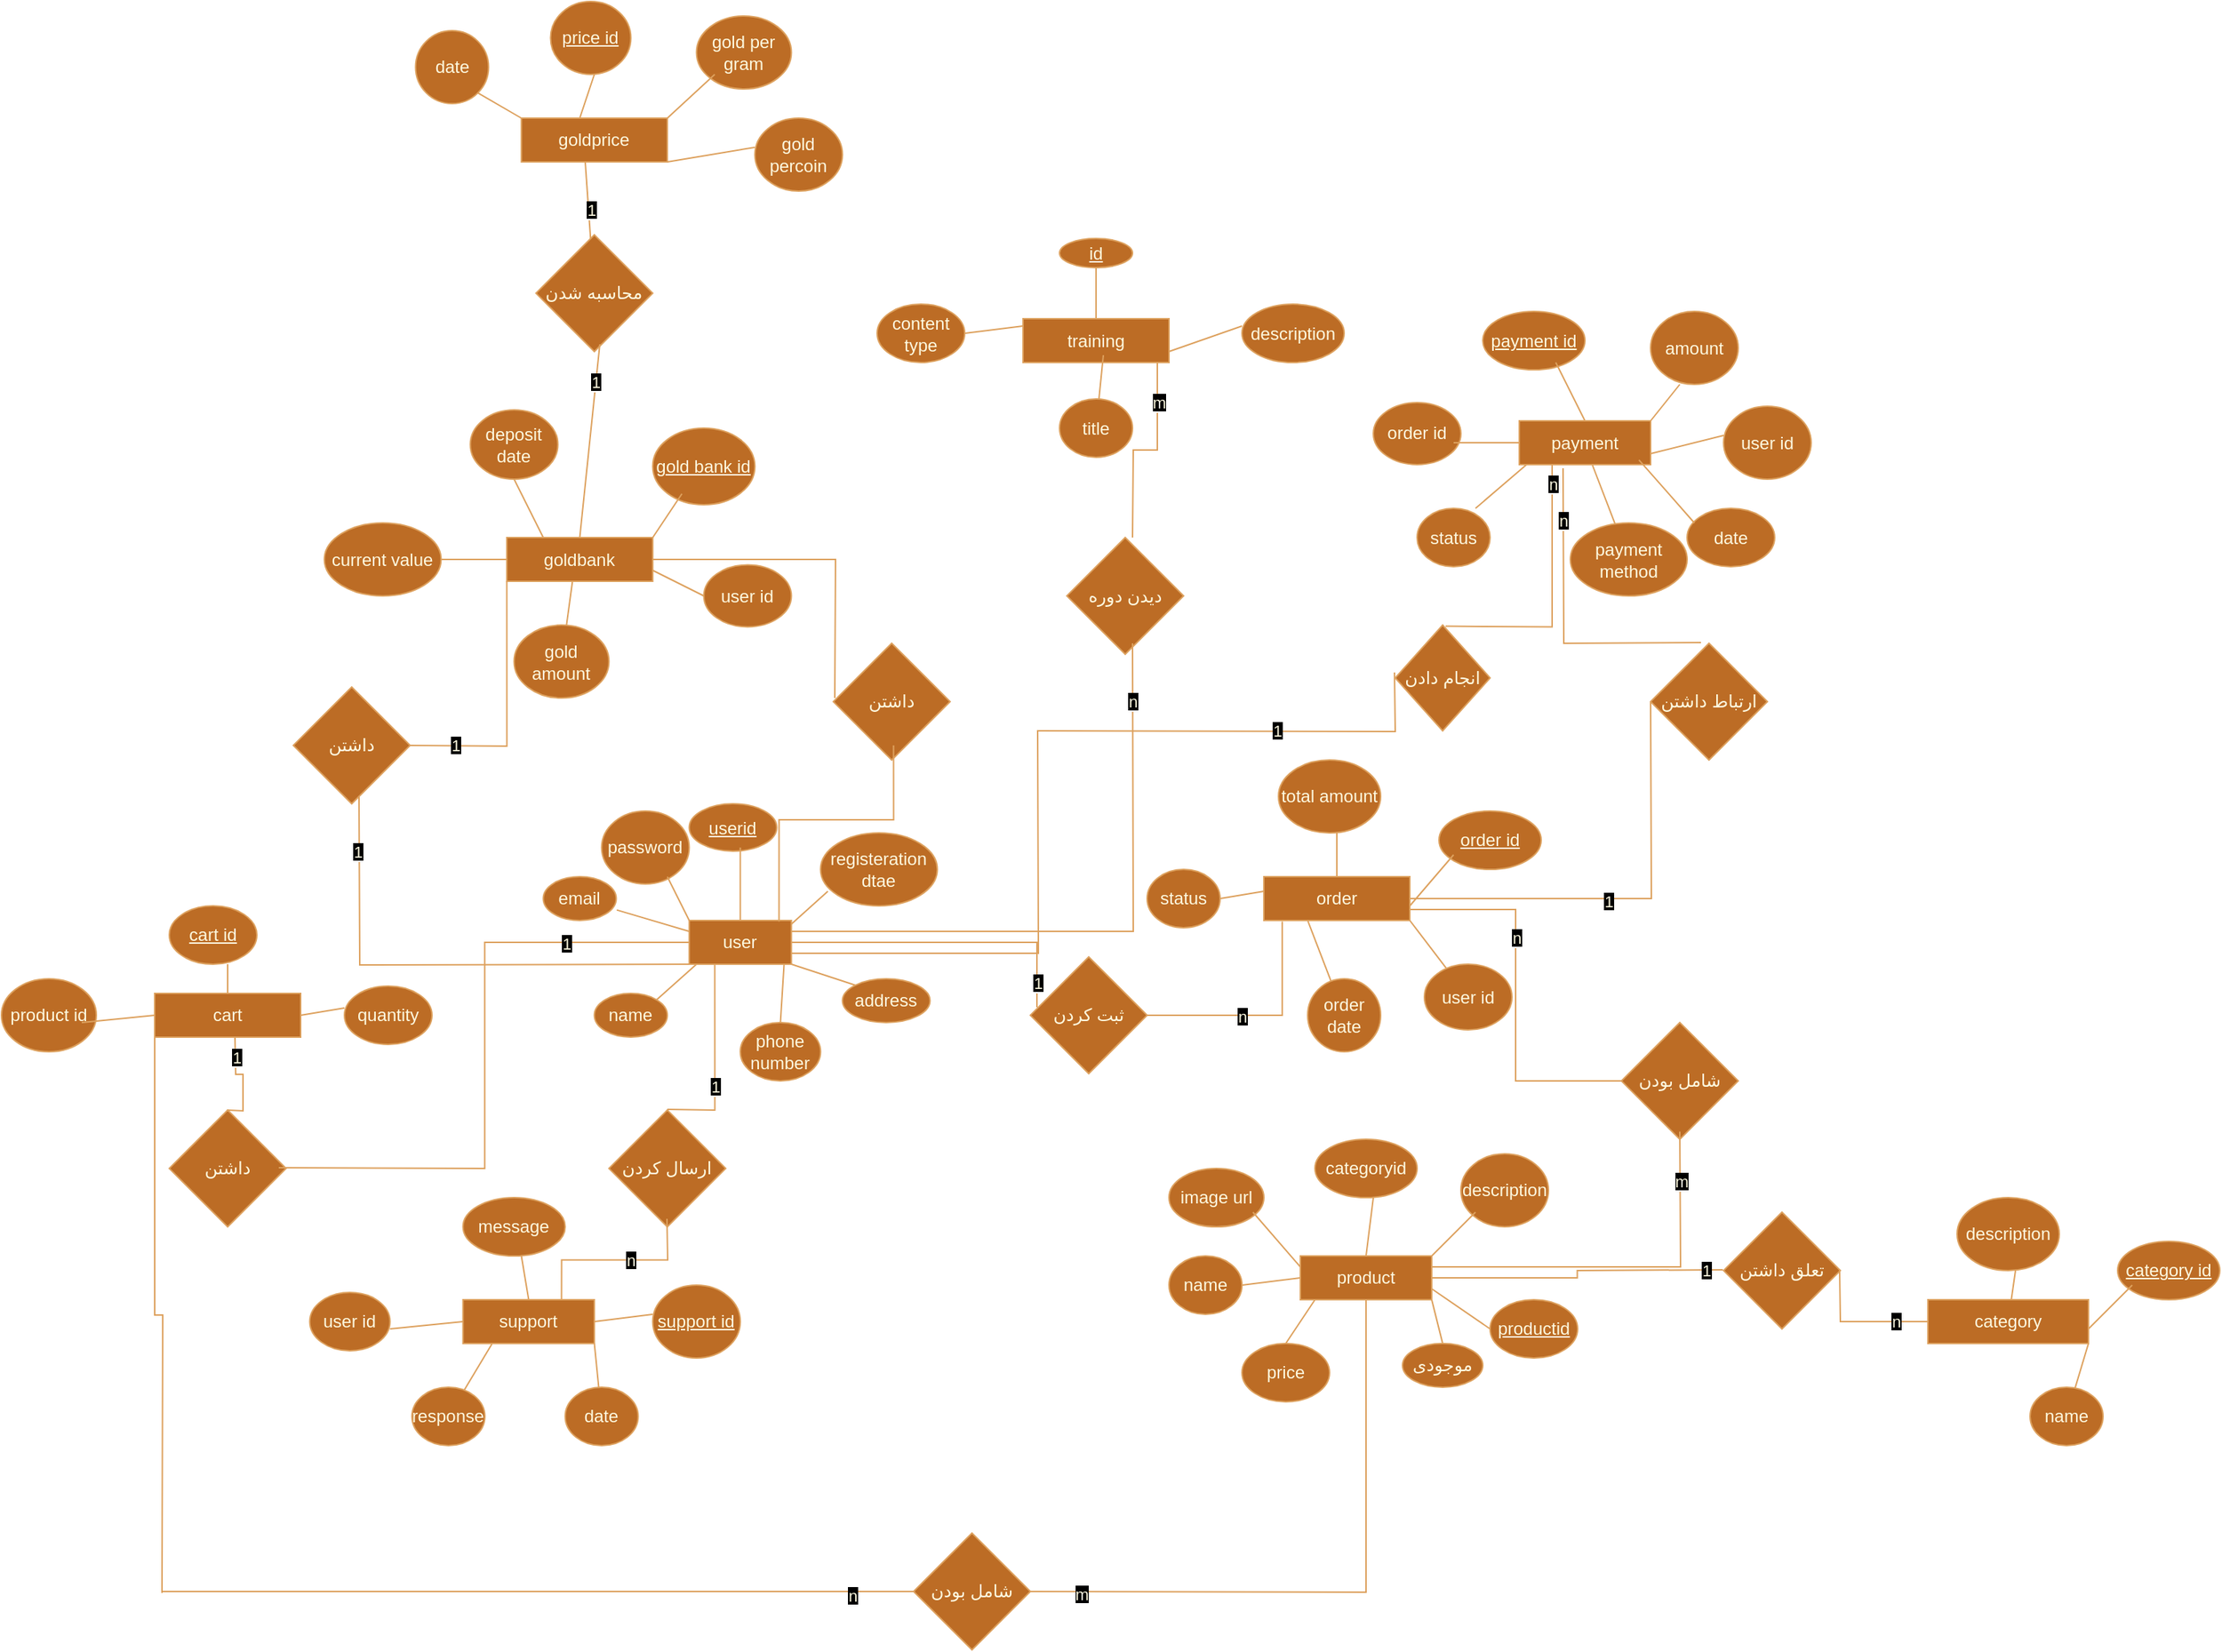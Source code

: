 <mxfile version="26.0.1">
  <diagram name="Page-1" id="1NH9oULuJsoeyYaaJ3u-">
    <mxGraphModel dx="1050" dy="530" grid="1" gridSize="10" guides="1" tooltips="1" connect="1" arrows="1" fold="1" page="1" pageScale="1" pageWidth="850" pageHeight="1100" math="0" shadow="0">
      <root>
        <mxCell id="0" />
        <mxCell id="1" parent="0" />
        <mxCell id="xgcp_vtnHsurbQkd6DjJ-1" value="user" style="whiteSpace=wrap;html=1;labelBackgroundColor=none;fillColor=#BC6C25;strokeColor=#DDA15E;fontColor=#FEFAE0;" parent="1" vertex="1">
          <mxGeometry x="921.25" y="1010" width="70" height="30" as="geometry" />
        </mxCell>
        <mxCell id="xgcp_vtnHsurbQkd6DjJ-2" value="product" style="whiteSpace=wrap;html=1;labelBackgroundColor=none;fillColor=#BC6C25;strokeColor=#DDA15E;fontColor=#FEFAE0;" parent="1" vertex="1">
          <mxGeometry x="1340" y="1240" width="90" height="30" as="geometry" />
        </mxCell>
        <mxCell id="xgcp_vtnHsurbQkd6DjJ-3" value="order" style="whiteSpace=wrap;html=1;labelBackgroundColor=none;fillColor=#BC6C25;strokeColor=#DDA15E;fontColor=#FEFAE0;" parent="1" vertex="1">
          <mxGeometry x="1315" y="980" width="100" height="30" as="geometry" />
        </mxCell>
        <mxCell id="xgcp_vtnHsurbQkd6DjJ-4" value="category" style="whiteSpace=wrap;html=1;labelBackgroundColor=none;fillColor=#BC6C25;strokeColor=#DDA15E;fontColor=#FEFAE0;" parent="1" vertex="1">
          <mxGeometry x="1770" y="1270" width="110" height="30" as="geometry" />
        </mxCell>
        <mxCell id="xgcp_vtnHsurbQkd6DjJ-5" value="goldbank" style="whiteSpace=wrap;html=1;labelBackgroundColor=none;fillColor=#BC6C25;strokeColor=#DDA15E;fontColor=#FEFAE0;" parent="1" vertex="1">
          <mxGeometry x="796.25" y="747.5" width="100" height="30" as="geometry" />
        </mxCell>
        <mxCell id="xgcp_vtnHsurbQkd6DjJ-6" value="training" style="whiteSpace=wrap;html=1;labelBackgroundColor=none;fillColor=#BC6C25;strokeColor=#DDA15E;fontColor=#FEFAE0;" parent="1" vertex="1">
          <mxGeometry x="1150" y="597.5" width="100" height="30" as="geometry" />
        </mxCell>
        <mxCell id="xgcp_vtnHsurbQkd6DjJ-7" value="cart" style="whiteSpace=wrap;html=1;labelBackgroundColor=none;fillColor=#BC6C25;strokeColor=#DDA15E;fontColor=#FEFAE0;" parent="1" vertex="1">
          <mxGeometry x="555" y="1060" width="100" height="30" as="geometry" />
        </mxCell>
        <mxCell id="xgcp_vtnHsurbQkd6DjJ-8" value="support" style="whiteSpace=wrap;html=1;labelBackgroundColor=none;fillColor=#BC6C25;strokeColor=#DDA15E;fontColor=#FEFAE0;" parent="1" vertex="1">
          <mxGeometry x="766.25" y="1270" width="90" height="30" as="geometry" />
        </mxCell>
        <mxCell id="xgcp_vtnHsurbQkd6DjJ-9" value="goldprice" style="whiteSpace=wrap;html=1;labelBackgroundColor=none;fillColor=#BC6C25;strokeColor=#DDA15E;fontColor=#FEFAE0;" parent="1" vertex="1">
          <mxGeometry x="806.25" y="460" width="100" height="30" as="geometry" />
        </mxCell>
        <mxCell id="xgcp_vtnHsurbQkd6DjJ-10" value="email" style="ellipse;whiteSpace=wrap;html=1;labelBackgroundColor=none;fillColor=#BC6C25;strokeColor=#DDA15E;fontColor=#FEFAE0;" parent="1" vertex="1">
          <mxGeometry x="821.25" y="980" width="50" height="30" as="geometry" />
        </mxCell>
        <mxCell id="xgcp_vtnHsurbQkd6DjJ-12" value="name" style="ellipse;whiteSpace=wrap;html=1;labelBackgroundColor=none;fillColor=#BC6C25;strokeColor=#DDA15E;fontColor=#FEFAE0;" parent="1" vertex="1">
          <mxGeometry x="856.25" y="1060" width="50" height="30" as="geometry" />
        </mxCell>
        <mxCell id="xgcp_vtnHsurbQkd6DjJ-13" value="&lt;u&gt;&lt;font style=&quot;line-height: 200%;&quot;&gt;userid&lt;/font&gt;&lt;/u&gt;" style="ellipse;whiteSpace=wrap;html=1;labelBackgroundColor=none;fillColor=#BC6C25;strokeColor=#DDA15E;fontColor=#FEFAE0;" parent="1" vertex="1">
          <mxGeometry x="921.25" y="930" width="60" height="32.5" as="geometry" />
        </mxCell>
        <mxCell id="xgcp_vtnHsurbQkd6DjJ-14" value="password" style="ellipse;whiteSpace=wrap;html=1;labelBackgroundColor=none;fillColor=#BC6C25;strokeColor=#DDA15E;fontColor=#FEFAE0;" parent="1" vertex="1">
          <mxGeometry x="861.25" y="935" width="60" height="50" as="geometry" />
        </mxCell>
        <mxCell id="xgcp_vtnHsurbQkd6DjJ-20" value="address" style="ellipse;whiteSpace=wrap;html=1;strokeColor=#DDA15E;fontColor=#FEFAE0;fillColor=#BC6C25;labelBackgroundColor=none;" parent="1" vertex="1">
          <mxGeometry x="1026.25" y="1050" width="60" height="30" as="geometry" />
        </mxCell>
        <mxCell id="xgcp_vtnHsurbQkd6DjJ-21" value="phone number" style="ellipse;whiteSpace=wrap;html=1;strokeColor=#DDA15E;fontColor=#FEFAE0;fillColor=#BC6C25;labelBackgroundColor=none;" parent="1" vertex="1">
          <mxGeometry x="956.25" y="1080" width="55" height="40" as="geometry" />
        </mxCell>
        <mxCell id="xgcp_vtnHsurbQkd6DjJ-22" value="registeration dtae" style="ellipse;whiteSpace=wrap;html=1;strokeColor=#DDA15E;fontColor=#FEFAE0;fillColor=#BC6C25;labelBackgroundColor=none;" parent="1" vertex="1">
          <mxGeometry x="1011.25" y="950" width="80" height="50" as="geometry" />
        </mxCell>
        <mxCell id="xgcp_vtnHsurbQkd6DjJ-23" value="" style="endArrow=none;html=1;rounded=0;strokeColor=#DDA15E;fontColor=default;fillColor=#BC6C25;exitX=0.5;exitY=0;exitDx=0;exitDy=0;labelBackgroundColor=none;" parent="1" source="xgcp_vtnHsurbQkd6DjJ-21" edge="1">
          <mxGeometry width="50" height="50" relative="1" as="geometry">
            <mxPoint x="946.25" y="1110" as="sourcePoint" />
            <mxPoint x="986.25" y="1040" as="targetPoint" />
          </mxGeometry>
        </mxCell>
        <mxCell id="xgcp_vtnHsurbQkd6DjJ-24" value="" style="endArrow=none;html=1;rounded=0;strokeColor=#DDA15E;fontColor=default;fillColor=#BC6C25;exitX=0;exitY=0;exitDx=0;exitDy=0;labelBackgroundColor=none;" parent="1" source="xgcp_vtnHsurbQkd6DjJ-1" edge="1">
          <mxGeometry width="50" height="50" relative="1" as="geometry">
            <mxPoint x="856.25" y="1020" as="sourcePoint" />
            <mxPoint x="906.25" y="980" as="targetPoint" />
          </mxGeometry>
        </mxCell>
        <mxCell id="xgcp_vtnHsurbQkd6DjJ-25" value="" style="endArrow=none;html=1;rounded=0;strokeColor=#DDA15E;fontColor=default;fillColor=#BC6C25;exitX=0.5;exitY=0;exitDx=0;exitDy=0;labelBackgroundColor=none;" parent="1" source="xgcp_vtnHsurbQkd6DjJ-1" edge="1">
          <mxGeometry width="50" height="50" relative="1" as="geometry">
            <mxPoint x="906.25" y="1010" as="sourcePoint" />
            <mxPoint x="956.25" y="960" as="targetPoint" />
          </mxGeometry>
        </mxCell>
        <mxCell id="xgcp_vtnHsurbQkd6DjJ-26" value="" style="endArrow=none;html=1;rounded=0;strokeColor=#DDA15E;fontColor=default;fillColor=#BC6C25;exitX=1;exitY=0;exitDx=0;exitDy=0;labelBackgroundColor=none;" parent="1" source="xgcp_vtnHsurbQkd6DjJ-12" edge="1">
          <mxGeometry width="50" height="50" relative="1" as="geometry">
            <mxPoint x="876.25" y="1090" as="sourcePoint" />
            <mxPoint x="926.25" y="1040" as="targetPoint" />
          </mxGeometry>
        </mxCell>
        <mxCell id="xgcp_vtnHsurbQkd6DjJ-27" value="" style="endArrow=none;html=1;rounded=0;strokeColor=#DDA15E;fontColor=default;fillColor=#BC6C25;entryX=0;entryY=0;entryDx=0;entryDy=0;labelBackgroundColor=none;" parent="1" target="xgcp_vtnHsurbQkd6DjJ-20" edge="1">
          <mxGeometry width="50" height="50" relative="1" as="geometry">
            <mxPoint x="991.25" y="1040" as="sourcePoint" />
            <mxPoint x="1041.25" y="990" as="targetPoint" />
          </mxGeometry>
        </mxCell>
        <mxCell id="xgcp_vtnHsurbQkd6DjJ-28" value="" style="endArrow=none;html=1;rounded=0;strokeColor=#DDA15E;fontColor=default;fillColor=#BC6C25;labelBackgroundColor=none;" parent="1" edge="1">
          <mxGeometry width="50" height="50" relative="1" as="geometry">
            <mxPoint x="991.25" y="1012.5" as="sourcePoint" />
            <mxPoint x="1016.25" y="990" as="targetPoint" />
          </mxGeometry>
        </mxCell>
        <mxCell id="xgcp_vtnHsurbQkd6DjJ-32" value="" style="endArrow=none;html=1;rounded=0;strokeColor=#DDA15E;fontColor=default;fillColor=#BC6C25;entryX=0;entryY=0.25;entryDx=0;entryDy=0;labelBackgroundColor=none;exitX=1.007;exitY=0.76;exitDx=0;exitDy=0;exitPerimeter=0;" parent="1" source="xgcp_vtnHsurbQkd6DjJ-10" target="xgcp_vtnHsurbQkd6DjJ-1" edge="1">
          <mxGeometry width="50" height="50" relative="1" as="geometry">
            <mxPoint x="876.25" y="1020" as="sourcePoint" />
            <mxPoint x="926.25" y="970" as="targetPoint" />
          </mxGeometry>
        </mxCell>
        <mxCell id="xgcp_vtnHsurbQkd6DjJ-33" value="image url" style="ellipse;whiteSpace=wrap;html=1;strokeColor=#DDA15E;fontColor=#FEFAE0;fillColor=#BC6C25;labelBackgroundColor=none;" parent="1" vertex="1">
          <mxGeometry x="1250" y="1180" width="65" height="40" as="geometry" />
        </mxCell>
        <mxCell id="xgcp_vtnHsurbQkd6DjJ-34" value="&lt;u&gt;productid&lt;/u&gt;" style="ellipse;whiteSpace=wrap;html=1;strokeColor=#DDA15E;fontColor=#FEFAE0;fillColor=#BC6C25;labelBackgroundColor=none;" parent="1" vertex="1">
          <mxGeometry x="1470" y="1270" width="60" height="40" as="geometry" />
        </mxCell>
        <mxCell id="xgcp_vtnHsurbQkd6DjJ-35" value="name" style="ellipse;whiteSpace=wrap;html=1;strokeColor=#DDA15E;fontColor=#FEFAE0;fillColor=#BC6C25;labelBackgroundColor=none;" parent="1" vertex="1">
          <mxGeometry x="1250" y="1240" width="50" height="40" as="geometry" />
        </mxCell>
        <mxCell id="xgcp_vtnHsurbQkd6DjJ-36" value="description" style="ellipse;whiteSpace=wrap;html=1;strokeColor=#DDA15E;fontColor=#FEFAE0;fillColor=#BC6C25;labelBackgroundColor=none;" parent="1" vertex="1">
          <mxGeometry x="1450" y="1170" width="60" height="50" as="geometry" />
        </mxCell>
        <mxCell id="xgcp_vtnHsurbQkd6DjJ-37" value="price" style="ellipse;whiteSpace=wrap;html=1;strokeColor=#DDA15E;fontColor=#FEFAE0;fillColor=#BC6C25;labelBackgroundColor=none;" parent="1" vertex="1">
          <mxGeometry x="1300" y="1300" width="60" height="40" as="geometry" />
        </mxCell>
        <mxCell id="xgcp_vtnHsurbQkd6DjJ-38" value="موجودی" style="ellipse;whiteSpace=wrap;html=1;strokeColor=#DDA15E;fontColor=#FEFAE0;fillColor=#BC6C25;labelBackgroundColor=none;" parent="1" vertex="1">
          <mxGeometry x="1410" y="1300" width="55" height="30" as="geometry" />
        </mxCell>
        <mxCell id="xgcp_vtnHsurbQkd6DjJ-39" value="categoryid" style="ellipse;whiteSpace=wrap;html=1;strokeColor=#DDA15E;fontColor=#FEFAE0;fillColor=#BC6C25;labelBackgroundColor=none;" parent="1" vertex="1">
          <mxGeometry x="1350" y="1160" width="70" height="40" as="geometry" />
        </mxCell>
        <mxCell id="xgcp_vtnHsurbQkd6DjJ-41" value="" style="endArrow=none;html=1;rounded=0;strokeColor=#DDA15E;fontColor=default;fillColor=#BC6C25;exitX=0.5;exitY=0;exitDx=0;exitDy=0;labelBackgroundColor=none;" parent="1" source="xgcp_vtnHsurbQkd6DjJ-2" edge="1">
          <mxGeometry width="50" height="50" relative="1" as="geometry">
            <mxPoint x="1340" y="1250" as="sourcePoint" />
            <mxPoint x="1390" y="1200" as="targetPoint" />
          </mxGeometry>
        </mxCell>
        <mxCell id="xgcp_vtnHsurbQkd6DjJ-42" value="" style="endArrow=none;html=1;rounded=0;strokeColor=#DDA15E;fontColor=default;fillColor=#BC6C25;exitX=1;exitY=0;exitDx=0;exitDy=0;labelBackgroundColor=none;" parent="1" source="xgcp_vtnHsurbQkd6DjJ-2" edge="1">
          <mxGeometry width="50" height="50" relative="1" as="geometry">
            <mxPoint x="1410" y="1260" as="sourcePoint" />
            <mxPoint x="1460" y="1210" as="targetPoint" />
          </mxGeometry>
        </mxCell>
        <mxCell id="xgcp_vtnHsurbQkd6DjJ-43" value="" style="endArrow=none;html=1;rounded=0;strokeColor=#DDA15E;fontColor=default;fillColor=#BC6C25;exitX=1;exitY=0.75;exitDx=0;exitDy=0;labelBackgroundColor=none;entryX=0;entryY=0.5;entryDx=0;entryDy=0;" parent="1" source="xgcp_vtnHsurbQkd6DjJ-2" target="xgcp_vtnHsurbQkd6DjJ-34" edge="1">
          <mxGeometry width="50" height="50" relative="1" as="geometry">
            <mxPoint x="1430" y="1310" as="sourcePoint" />
            <mxPoint x="1480" y="1260" as="targetPoint" />
          </mxGeometry>
        </mxCell>
        <mxCell id="xgcp_vtnHsurbQkd6DjJ-44" value="" style="endArrow=none;html=1;rounded=0;strokeColor=#DDA15E;fontColor=default;fillColor=#BC6C25;exitX=0;exitY=0.25;exitDx=0;exitDy=0;labelBackgroundColor=none;" parent="1" source="xgcp_vtnHsurbQkd6DjJ-2" edge="1">
          <mxGeometry width="50" height="50" relative="1" as="geometry">
            <mxPoint x="1257.5" y="1260" as="sourcePoint" />
            <mxPoint x="1307.5" y="1210" as="targetPoint" />
          </mxGeometry>
        </mxCell>
        <mxCell id="xgcp_vtnHsurbQkd6DjJ-45" value="" style="endArrow=none;html=1;rounded=0;strokeColor=#DDA15E;fontColor=default;fillColor=#BC6C25;exitX=0;exitY=0.5;exitDx=0;exitDy=0;labelBackgroundColor=none;" parent="1" source="xgcp_vtnHsurbQkd6DjJ-2" edge="1">
          <mxGeometry width="50" height="50" relative="1" as="geometry">
            <mxPoint x="1250" y="1310" as="sourcePoint" />
            <mxPoint x="1300" y="1260" as="targetPoint" />
          </mxGeometry>
        </mxCell>
        <mxCell id="xgcp_vtnHsurbQkd6DjJ-46" value="" style="endArrow=none;html=1;rounded=0;strokeColor=#DDA15E;fontColor=default;fillColor=#BC6C25;labelBackgroundColor=none;" parent="1" edge="1">
          <mxGeometry width="50" height="50" relative="1" as="geometry">
            <mxPoint x="1330" y="1300" as="sourcePoint" />
            <mxPoint x="1350" y="1270" as="targetPoint" />
          </mxGeometry>
        </mxCell>
        <mxCell id="xgcp_vtnHsurbQkd6DjJ-47" value="" style="endArrow=none;html=1;rounded=0;strokeColor=#DDA15E;fontColor=default;fillColor=#BC6C25;exitX=0.5;exitY=0;exitDx=0;exitDy=0;labelBackgroundColor=none;" parent="1" source="xgcp_vtnHsurbQkd6DjJ-38" edge="1">
          <mxGeometry width="50" height="50" relative="1" as="geometry">
            <mxPoint x="1380" y="1320" as="sourcePoint" />
            <mxPoint x="1430" y="1270" as="targetPoint" />
          </mxGeometry>
        </mxCell>
        <mxCell id="xgcp_vtnHsurbQkd6DjJ-48" value="&lt;u&gt;id&lt;/u&gt;" style="ellipse;whiteSpace=wrap;html=1;strokeColor=#DDA15E;fontColor=#FEFAE0;fillColor=#BC6C25;labelBackgroundColor=none;" parent="1" vertex="1">
          <mxGeometry x="1175" y="542.5" width="50" height="20" as="geometry" />
        </mxCell>
        <mxCell id="ZLoV1CHloqVsXlXET13_-1" value="title" style="ellipse;whiteSpace=wrap;html=1;strokeColor=#DDA15E;fontColor=#FEFAE0;fillColor=#BC6C25;labelBackgroundColor=none;" parent="1" vertex="1">
          <mxGeometry x="1175" y="652.5" width="50" height="40" as="geometry" />
        </mxCell>
        <mxCell id="ZLoV1CHloqVsXlXET13_-2" value="content type" style="ellipse;whiteSpace=wrap;html=1;strokeColor=#DDA15E;fontColor=#FEFAE0;fillColor=#BC6C25;labelBackgroundColor=none;" parent="1" vertex="1">
          <mxGeometry x="1050" y="587.5" width="60" height="40" as="geometry" />
        </mxCell>
        <mxCell id="ZLoV1CHloqVsXlXET13_-3" value="description" style="ellipse;whiteSpace=wrap;html=1;strokeColor=#DDA15E;fontColor=#FEFAE0;fillColor=#BC6C25;labelBackgroundColor=none;" parent="1" vertex="1">
          <mxGeometry x="1300" y="587.5" width="70" height="40" as="geometry" />
        </mxCell>
        <mxCell id="ZLoV1CHloqVsXlXET13_-4" value="" style="endArrow=none;html=1;rounded=0;strokeColor=#DDA15E;fontColor=default;fillColor=#BC6C25;labelBackgroundColor=none;" parent="1" source="ZLoV1CHloqVsXlXET13_-1" edge="1">
          <mxGeometry width="50" height="50" relative="1" as="geometry">
            <mxPoint x="1155" y="672.5" as="sourcePoint" />
            <mxPoint x="1205" y="622.5" as="targetPoint" />
          </mxGeometry>
        </mxCell>
        <mxCell id="ZLoV1CHloqVsXlXET13_-5" value="" style="endArrow=none;html=1;rounded=0;strokeColor=#DDA15E;fontColor=default;fillColor=#BC6C25;exitX=1;exitY=0.75;exitDx=0;exitDy=0;labelBackgroundColor=none;" parent="1" source="xgcp_vtnHsurbQkd6DjJ-6" edge="1">
          <mxGeometry width="50" height="50" relative="1" as="geometry">
            <mxPoint x="1250" y="652.5" as="sourcePoint" />
            <mxPoint x="1300" y="602.5" as="targetPoint" />
          </mxGeometry>
        </mxCell>
        <mxCell id="ZLoV1CHloqVsXlXET13_-6" value="" style="endArrow=none;html=1;rounded=0;strokeColor=#DDA15E;fontColor=default;fillColor=#BC6C25;exitX=1;exitY=0.5;exitDx=0;exitDy=0;labelBackgroundColor=none;" parent="1" source="ZLoV1CHloqVsXlXET13_-2" edge="1">
          <mxGeometry width="50" height="50" relative="1" as="geometry">
            <mxPoint x="1100" y="652.5" as="sourcePoint" />
            <mxPoint x="1150" y="602.5" as="targetPoint" />
          </mxGeometry>
        </mxCell>
        <mxCell id="ZLoV1CHloqVsXlXET13_-7" value="" style="endArrow=none;html=1;rounded=0;strokeColor=#DDA15E;fontColor=default;fillColor=#BC6C25;exitX=0.5;exitY=0;exitDx=0;exitDy=0;labelBackgroundColor=none;" parent="1" source="xgcp_vtnHsurbQkd6DjJ-6" edge="1">
          <mxGeometry width="50" height="50" relative="1" as="geometry">
            <mxPoint x="1150" y="612.5" as="sourcePoint" />
            <mxPoint x="1200" y="562.5" as="targetPoint" />
          </mxGeometry>
        </mxCell>
        <mxCell id="ZLoV1CHloqVsXlXET13_-8" value="&lt;u&gt;cart id&lt;/u&gt;" style="ellipse;whiteSpace=wrap;html=1;strokeColor=#DDA15E;fontColor=#FEFAE0;fillColor=#BC6C25;labelBackgroundColor=none;" parent="1" vertex="1">
          <mxGeometry x="565" y="1000" width="60" height="40" as="geometry" />
        </mxCell>
        <mxCell id="ZLoV1CHloqVsXlXET13_-9" value="product id" style="ellipse;whiteSpace=wrap;html=1;strokeColor=#DDA15E;fontColor=#FEFAE0;fillColor=#BC6C25;labelBackgroundColor=none;" parent="1" vertex="1">
          <mxGeometry x="450" y="1050" width="65" height="50" as="geometry" />
        </mxCell>
        <mxCell id="ZLoV1CHloqVsXlXET13_-10" value="quantity" style="ellipse;whiteSpace=wrap;html=1;strokeColor=#DDA15E;fontColor=#FEFAE0;fillColor=#BC6C25;labelBackgroundColor=none;" parent="1" vertex="1">
          <mxGeometry x="685" y="1055" width="60" height="40" as="geometry" />
        </mxCell>
        <mxCell id="ZLoV1CHloqVsXlXET13_-11" value="" style="endArrow=none;html=1;rounded=0;strokeColor=#DDA15E;fontColor=default;fillColor=#BC6C25;exitX=0.5;exitY=0;exitDx=0;exitDy=0;labelBackgroundColor=none;" parent="1" source="xgcp_vtnHsurbQkd6DjJ-7" edge="1">
          <mxGeometry width="50" height="50" relative="1" as="geometry">
            <mxPoint x="555" y="1090" as="sourcePoint" />
            <mxPoint x="605" y="1040" as="targetPoint" />
          </mxGeometry>
        </mxCell>
        <mxCell id="ZLoV1CHloqVsXlXET13_-12" value="" style="endArrow=none;html=1;rounded=0;strokeColor=#DDA15E;fontColor=default;fillColor=#BC6C25;entryX=0;entryY=0.5;entryDx=0;entryDy=0;labelBackgroundColor=none;" parent="1" target="xgcp_vtnHsurbQkd6DjJ-7" edge="1">
          <mxGeometry width="50" height="50" relative="1" as="geometry">
            <mxPoint x="505" y="1080" as="sourcePoint" />
            <mxPoint x="555" y="1030" as="targetPoint" />
          </mxGeometry>
        </mxCell>
        <mxCell id="ZLoV1CHloqVsXlXET13_-13" value="" style="endArrow=none;html=1;rounded=0;strokeColor=#DDA15E;fontColor=default;fillColor=#BC6C25;exitX=1;exitY=0.5;exitDx=0;exitDy=0;labelBackgroundColor=none;" parent="1" source="xgcp_vtnHsurbQkd6DjJ-7" edge="1">
          <mxGeometry width="50" height="50" relative="1" as="geometry">
            <mxPoint x="635" y="1120" as="sourcePoint" />
            <mxPoint x="685" y="1070" as="targetPoint" />
          </mxGeometry>
        </mxCell>
        <mxCell id="ZLoV1CHloqVsXlXET13_-14" value="message" style="ellipse;whiteSpace=wrap;html=1;strokeColor=#DDA15E;fontColor=#FEFAE0;fillColor=#BC6C25;labelBackgroundColor=none;" parent="1" vertex="1">
          <mxGeometry x="766.25" y="1200" width="70" height="40" as="geometry" />
        </mxCell>
        <mxCell id="ZLoV1CHloqVsXlXET13_-15" value="user id" style="ellipse;whiteSpace=wrap;html=1;strokeColor=#DDA15E;fontColor=#FEFAE0;fillColor=#BC6C25;labelBackgroundColor=none;" parent="1" vertex="1">
          <mxGeometry x="661.25" y="1265" width="55" height="40" as="geometry" />
        </mxCell>
        <mxCell id="ZLoV1CHloqVsXlXET13_-16" value="&lt;u&gt;support id&lt;/u&gt;" style="ellipse;whiteSpace=wrap;html=1;strokeColor=#DDA15E;fontColor=#FEFAE0;fillColor=#BC6C25;labelBackgroundColor=none;" parent="1" vertex="1">
          <mxGeometry x="896.25" y="1260" width="60" height="50" as="geometry" />
        </mxCell>
        <mxCell id="ZLoV1CHloqVsXlXET13_-17" value="date" style="ellipse;whiteSpace=wrap;html=1;strokeColor=#DDA15E;fontColor=#FEFAE0;fillColor=#BC6C25;labelBackgroundColor=none;" parent="1" vertex="1">
          <mxGeometry x="836.25" y="1330" width="50" height="40" as="geometry" />
        </mxCell>
        <mxCell id="ZLoV1CHloqVsXlXET13_-18" value="response" style="ellipse;whiteSpace=wrap;html=1;strokeColor=#DDA15E;fontColor=#FEFAE0;fillColor=#BC6C25;labelBackgroundColor=none;" parent="1" vertex="1">
          <mxGeometry x="731.25" y="1330" width="50" height="40" as="geometry" />
        </mxCell>
        <mxCell id="ZLoV1CHloqVsXlXET13_-19" value="" style="endArrow=none;html=1;rounded=0;strokeColor=#DDA15E;fontColor=default;fillColor=#BC6C25;entryX=0;entryY=0.5;entryDx=0;entryDy=0;labelBackgroundColor=none;" parent="1" target="xgcp_vtnHsurbQkd6DjJ-8" edge="1">
          <mxGeometry width="50" height="50" relative="1" as="geometry">
            <mxPoint x="716.25" y="1290" as="sourcePoint" />
            <mxPoint x="766.25" y="1240" as="targetPoint" />
          </mxGeometry>
        </mxCell>
        <mxCell id="ZLoV1CHloqVsXlXET13_-20" value="" style="endArrow=none;html=1;rounded=0;strokeColor=#DDA15E;fontColor=default;fillColor=#BC6C25;exitX=0.5;exitY=0;exitDx=0;exitDy=0;labelBackgroundColor=none;" parent="1" source="xgcp_vtnHsurbQkd6DjJ-8" edge="1">
          <mxGeometry width="50" height="50" relative="1" as="geometry">
            <mxPoint x="756.25" y="1290" as="sourcePoint" />
            <mxPoint x="806.25" y="1240" as="targetPoint" />
          </mxGeometry>
        </mxCell>
        <mxCell id="ZLoV1CHloqVsXlXET13_-21" value="" style="endArrow=none;html=1;rounded=0;strokeColor=#DDA15E;fontColor=default;fillColor=#BC6C25;exitX=1;exitY=0.5;exitDx=0;exitDy=0;labelBackgroundColor=none;" parent="1" source="xgcp_vtnHsurbQkd6DjJ-8" edge="1">
          <mxGeometry width="50" height="50" relative="1" as="geometry">
            <mxPoint x="846.25" y="1330" as="sourcePoint" />
            <mxPoint x="896.25" y="1280" as="targetPoint" />
          </mxGeometry>
        </mxCell>
        <mxCell id="ZLoV1CHloqVsXlXET13_-22" value="" style="endArrow=none;html=1;rounded=0;strokeColor=#DDA15E;fontColor=default;fillColor=#BC6C25;labelBackgroundColor=none;" parent="1" source="ZLoV1CHloqVsXlXET13_-17" edge="1">
          <mxGeometry width="50" height="50" relative="1" as="geometry">
            <mxPoint x="806.25" y="1350" as="sourcePoint" />
            <mxPoint x="856.25" y="1300" as="targetPoint" />
          </mxGeometry>
        </mxCell>
        <mxCell id="ZLoV1CHloqVsXlXET13_-23" value="" style="endArrow=none;html=1;rounded=0;strokeColor=#DDA15E;fontColor=default;fillColor=#BC6C25;labelBackgroundColor=none;" parent="1" source="ZLoV1CHloqVsXlXET13_-18" edge="1">
          <mxGeometry width="50" height="50" relative="1" as="geometry">
            <mxPoint x="736.25" y="1350" as="sourcePoint" />
            <mxPoint x="786.25" y="1300" as="targetPoint" />
          </mxGeometry>
        </mxCell>
        <mxCell id="ZLoV1CHloqVsXlXET13_-24" value="total amount" style="ellipse;whiteSpace=wrap;html=1;strokeColor=#DDA15E;fontColor=#FEFAE0;fillColor=#BC6C25;labelBackgroundColor=none;" parent="1" vertex="1">
          <mxGeometry x="1325" y="900" width="70" height="50" as="geometry" />
        </mxCell>
        <mxCell id="ZLoV1CHloqVsXlXET13_-25" value="status" style="ellipse;whiteSpace=wrap;html=1;strokeColor=#DDA15E;fontColor=#FEFAE0;fillColor=#BC6C25;labelBackgroundColor=none;" parent="1" vertex="1">
          <mxGeometry x="1235" y="975" width="50" height="40" as="geometry" />
        </mxCell>
        <mxCell id="ZLoV1CHloqVsXlXET13_-26" value="&lt;u&gt;order id&lt;/u&gt;" style="ellipse;whiteSpace=wrap;html=1;strokeColor=#DDA15E;fontColor=#FEFAE0;fillColor=#BC6C25;labelBackgroundColor=none;" parent="1" vertex="1">
          <mxGeometry x="1435" y="935" width="70" height="40" as="geometry" />
        </mxCell>
        <mxCell id="ZLoV1CHloqVsXlXET13_-27" value="user id" style="ellipse;whiteSpace=wrap;html=1;strokeColor=#DDA15E;fontColor=#FEFAE0;fillColor=#BC6C25;labelBackgroundColor=none;" parent="1" vertex="1">
          <mxGeometry x="1425" y="1040" width="60" height="45" as="geometry" />
        </mxCell>
        <mxCell id="ZLoV1CHloqVsXlXET13_-28" value="order date" style="ellipse;whiteSpace=wrap;html=1;strokeColor=#DDA15E;fontColor=#FEFAE0;fillColor=#BC6C25;labelBackgroundColor=none;" parent="1" vertex="1">
          <mxGeometry x="1345" y="1050" width="50" height="50" as="geometry" />
        </mxCell>
        <mxCell id="ZLoV1CHloqVsXlXET13_-29" value="" style="endArrow=none;html=1;rounded=0;strokeColor=#DDA15E;fontColor=default;fillColor=#BC6C25;exitX=0.5;exitY=0;exitDx=0;exitDy=0;labelBackgroundColor=none;" parent="1" source="xgcp_vtnHsurbQkd6DjJ-3" edge="1">
          <mxGeometry width="50" height="50" relative="1" as="geometry">
            <mxPoint x="1315" y="1000" as="sourcePoint" />
            <mxPoint x="1365" y="950" as="targetPoint" />
          </mxGeometry>
        </mxCell>
        <mxCell id="ZLoV1CHloqVsXlXET13_-30" value="" style="endArrow=none;html=1;rounded=0;strokeColor=#DDA15E;fontColor=default;fillColor=#BC6C25;exitX=1;exitY=0.5;exitDx=0;exitDy=0;labelBackgroundColor=none;" parent="1" source="ZLoV1CHloqVsXlXET13_-25" edge="1">
          <mxGeometry width="50" height="50" relative="1" as="geometry">
            <mxPoint x="1265" y="1040" as="sourcePoint" />
            <mxPoint x="1315" y="990" as="targetPoint" />
          </mxGeometry>
        </mxCell>
        <mxCell id="ZLoV1CHloqVsXlXET13_-31" value="" style="endArrow=none;html=1;rounded=0;strokeColor=#DDA15E;fontColor=default;fillColor=#BC6C25;labelBackgroundColor=none;" parent="1" source="ZLoV1CHloqVsXlXET13_-28" edge="1">
          <mxGeometry width="50" height="50" relative="1" as="geometry">
            <mxPoint x="1295" y="1060" as="sourcePoint" />
            <mxPoint x="1345" y="1010" as="targetPoint" />
          </mxGeometry>
        </mxCell>
        <mxCell id="ZLoV1CHloqVsXlXET13_-32" value="" style="endArrow=none;html=1;rounded=0;strokeColor=#DDA15E;fontColor=default;fillColor=#BC6C25;labelBackgroundColor=none;" parent="1" edge="1">
          <mxGeometry width="50" height="50" relative="1" as="geometry">
            <mxPoint x="1415" y="1000" as="sourcePoint" />
            <mxPoint x="1445" y="965" as="targetPoint" />
          </mxGeometry>
        </mxCell>
        <mxCell id="ZLoV1CHloqVsXlXET13_-33" value="" style="endArrow=none;html=1;rounded=0;strokeColor=#DDA15E;fontColor=default;fillColor=#BC6C25;labelBackgroundColor=none;" parent="1" source="ZLoV1CHloqVsXlXET13_-27" edge="1">
          <mxGeometry width="50" height="50" relative="1" as="geometry">
            <mxPoint x="1365" y="1060" as="sourcePoint" />
            <mxPoint x="1415" y="1010" as="targetPoint" />
          </mxGeometry>
        </mxCell>
        <mxCell id="ZLoV1CHloqVsXlXET13_-34" value="&lt;u&gt;category id&lt;/u&gt;" style="ellipse;whiteSpace=wrap;html=1;strokeColor=#DDA15E;fontColor=#FEFAE0;fillColor=#BC6C25;labelBackgroundColor=none;" parent="1" vertex="1">
          <mxGeometry x="1900" y="1230" width="70" height="40" as="geometry" />
        </mxCell>
        <mxCell id="ZLoV1CHloqVsXlXET13_-35" value="name" style="ellipse;whiteSpace=wrap;html=1;strokeColor=#DDA15E;fontColor=#FEFAE0;fillColor=#BC6C25;labelBackgroundColor=none;" parent="1" vertex="1">
          <mxGeometry x="1840" y="1330" width="50" height="40" as="geometry" />
        </mxCell>
        <mxCell id="ZLoV1CHloqVsXlXET13_-36" value="description" style="ellipse;whiteSpace=wrap;html=1;strokeColor=#DDA15E;fontColor=#FEFAE0;fillColor=#BC6C25;labelBackgroundColor=none;" parent="1" vertex="1">
          <mxGeometry x="1790" y="1200" width="70" height="50" as="geometry" />
        </mxCell>
        <mxCell id="ZLoV1CHloqVsXlXET13_-37" value="" style="endArrow=none;html=1;rounded=0;strokeColor=#DDA15E;fontColor=default;fillColor=#BC6C25;labelBackgroundColor=none;" parent="1" edge="1">
          <mxGeometry width="50" height="50" relative="1" as="geometry">
            <mxPoint x="1880" y="1290" as="sourcePoint" />
            <mxPoint x="1910" y="1260" as="targetPoint" />
          </mxGeometry>
        </mxCell>
        <mxCell id="ZLoV1CHloqVsXlXET13_-38" value="" style="endArrow=none;html=1;rounded=0;strokeColor=#DDA15E;fontColor=default;fillColor=#BC6C25;labelBackgroundColor=none;" parent="1" source="ZLoV1CHloqVsXlXET13_-35" edge="1">
          <mxGeometry width="50" height="50" relative="1" as="geometry">
            <mxPoint x="1830" y="1350" as="sourcePoint" />
            <mxPoint x="1880" y="1300" as="targetPoint" />
          </mxGeometry>
        </mxCell>
        <mxCell id="ZLoV1CHloqVsXlXET13_-39" value="" style="endArrow=none;html=1;rounded=0;strokeColor=#DDA15E;fontColor=default;fillColor=#BC6C25;labelBackgroundColor=none;" parent="1" source="xgcp_vtnHsurbQkd6DjJ-4" edge="1">
          <mxGeometry width="50" height="50" relative="1" as="geometry">
            <mxPoint x="1780" y="1300" as="sourcePoint" />
            <mxPoint x="1830" y="1250" as="targetPoint" />
          </mxGeometry>
        </mxCell>
        <mxCell id="ZLoV1CHloqVsXlXET13_-40" value="payment" style="rounded=0;whiteSpace=wrap;html=1;strokeColor=#DDA15E;fontColor=#FEFAE0;fillColor=#BC6C25;labelBackgroundColor=none;" parent="1" vertex="1">
          <mxGeometry x="1490" y="667.5" width="90" height="30" as="geometry" />
        </mxCell>
        <mxCell id="ZLoV1CHloqVsXlXET13_-41" value="payment method" style="ellipse;whiteSpace=wrap;html=1;strokeColor=#DDA15E;fontColor=#FEFAE0;fillColor=#BC6C25;labelBackgroundColor=none;" parent="1" vertex="1">
          <mxGeometry x="1525" y="737.5" width="80" height="50" as="geometry" />
        </mxCell>
        <mxCell id="ZLoV1CHloqVsXlXET13_-42" value="&lt;u&gt;payment id&lt;/u&gt;" style="ellipse;whiteSpace=wrap;html=1;strokeColor=#DDA15E;fontColor=#FEFAE0;fillColor=#BC6C25;labelBackgroundColor=none;" parent="1" vertex="1">
          <mxGeometry x="1465" y="592.5" width="70" height="40" as="geometry" />
        </mxCell>
        <mxCell id="ZLoV1CHloqVsXlXET13_-43" value="user id" style="ellipse;whiteSpace=wrap;html=1;strokeColor=#DDA15E;fontColor=#FEFAE0;fillColor=#BC6C25;labelBackgroundColor=none;" parent="1" vertex="1">
          <mxGeometry x="1630" y="657.5" width="60" height="50" as="geometry" />
        </mxCell>
        <mxCell id="ZLoV1CHloqVsXlXET13_-44" value="order id" style="ellipse;whiteSpace=wrap;html=1;strokeColor=#DDA15E;fontColor=#FEFAE0;fillColor=#BC6C25;labelBackgroundColor=none;" parent="1" vertex="1">
          <mxGeometry x="1390" y="655" width="60" height="42.5" as="geometry" />
        </mxCell>
        <mxCell id="ZLoV1CHloqVsXlXET13_-45" value="amount" style="ellipse;whiteSpace=wrap;html=1;strokeColor=#DDA15E;fontColor=#FEFAE0;fillColor=#BC6C25;labelBackgroundColor=none;" parent="1" vertex="1">
          <mxGeometry x="1580" y="592.5" width="60" height="50" as="geometry" />
        </mxCell>
        <mxCell id="ZLoV1CHloqVsXlXET13_-46" value="status" style="ellipse;whiteSpace=wrap;html=1;strokeColor=#DDA15E;fontColor=#FEFAE0;fillColor=#BC6C25;labelBackgroundColor=none;" parent="1" vertex="1">
          <mxGeometry x="1420" y="727.5" width="50" height="40" as="geometry" />
        </mxCell>
        <mxCell id="ZLoV1CHloqVsXlXET13_-47" value="date" style="ellipse;whiteSpace=wrap;html=1;strokeColor=#DDA15E;fontColor=#FEFAE0;fillColor=#BC6C25;labelBackgroundColor=none;" parent="1" vertex="1">
          <mxGeometry x="1605" y="727.5" width="60" height="40" as="geometry" />
        </mxCell>
        <mxCell id="ZLoV1CHloqVsXlXET13_-48" value="" style="endArrow=none;html=1;rounded=0;strokeColor=#DDA15E;fontColor=default;fillColor=#BC6C25;exitX=1;exitY=0;exitDx=0;exitDy=0;labelBackgroundColor=none;" parent="1" source="ZLoV1CHloqVsXlXET13_-40" edge="1">
          <mxGeometry width="50" height="50" relative="1" as="geometry">
            <mxPoint x="1550" y="692.5" as="sourcePoint" />
            <mxPoint x="1600" y="642.5" as="targetPoint" />
          </mxGeometry>
        </mxCell>
        <mxCell id="ZLoV1CHloqVsXlXET13_-49" value="" style="endArrow=none;html=1;rounded=0;strokeColor=#DDA15E;fontColor=default;fillColor=#BC6C25;exitX=0.5;exitY=0;exitDx=0;exitDy=0;labelBackgroundColor=none;" parent="1" source="ZLoV1CHloqVsXlXET13_-40" edge="1">
          <mxGeometry width="50" height="50" relative="1" as="geometry">
            <mxPoint x="1465" y="677.5" as="sourcePoint" />
            <mxPoint x="1515" y="627.5" as="targetPoint" />
          </mxGeometry>
        </mxCell>
        <mxCell id="ZLoV1CHloqVsXlXET13_-50" value="" style="endArrow=none;html=1;rounded=0;strokeColor=#DDA15E;fontColor=default;fillColor=#BC6C25;entryX=0;entryY=0.5;entryDx=0;entryDy=0;labelBackgroundColor=none;" parent="1" target="ZLoV1CHloqVsXlXET13_-40" edge="1">
          <mxGeometry width="50" height="50" relative="1" as="geometry">
            <mxPoint x="1445" y="682.5" as="sourcePoint" />
            <mxPoint x="1495" y="632.5" as="targetPoint" />
          </mxGeometry>
        </mxCell>
        <mxCell id="ZLoV1CHloqVsXlXET13_-51" value="" style="endArrow=none;html=1;rounded=0;strokeColor=#DDA15E;fontColor=default;fillColor=#BC6C25;exitX=1;exitY=0.75;exitDx=0;exitDy=0;labelBackgroundColor=none;" parent="1" source="ZLoV1CHloqVsXlXET13_-40" edge="1">
          <mxGeometry width="50" height="50" relative="1" as="geometry">
            <mxPoint x="1580" y="727.5" as="sourcePoint" />
            <mxPoint x="1630" y="677.5" as="targetPoint" />
          </mxGeometry>
        </mxCell>
        <mxCell id="ZLoV1CHloqVsXlXET13_-52" value="" style="endArrow=none;html=1;rounded=0;strokeColor=#DDA15E;fontColor=default;fillColor=#BC6C25;exitX=0.911;exitY=0.893;exitDx=0;exitDy=0;exitPerimeter=0;labelBackgroundColor=none;" parent="1" source="ZLoV1CHloqVsXlXET13_-40" edge="1">
          <mxGeometry width="50" height="50" relative="1" as="geometry">
            <mxPoint x="1560" y="787.5" as="sourcePoint" />
            <mxPoint x="1610" y="737.5" as="targetPoint" />
          </mxGeometry>
        </mxCell>
        <mxCell id="ZLoV1CHloqVsXlXET13_-53" value="" style="endArrow=none;html=1;rounded=0;strokeColor=#DDA15E;fontColor=default;fillColor=#BC6C25;labelBackgroundColor=none;" parent="1" source="ZLoV1CHloqVsXlXET13_-41" edge="1">
          <mxGeometry width="50" height="50" relative="1" as="geometry">
            <mxPoint x="1490" y="747.5" as="sourcePoint" />
            <mxPoint x="1540" y="697.5" as="targetPoint" />
          </mxGeometry>
        </mxCell>
        <mxCell id="ZLoV1CHloqVsXlXET13_-54" value="" style="endArrow=none;html=1;rounded=0;strokeColor=#DDA15E;fontColor=default;fillColor=#BC6C25;labelBackgroundColor=none;" parent="1" edge="1">
          <mxGeometry width="50" height="50" relative="1" as="geometry">
            <mxPoint x="1460" y="727.5" as="sourcePoint" />
            <mxPoint x="1495" y="697.5" as="targetPoint" />
          </mxGeometry>
        </mxCell>
        <mxCell id="ZLoV1CHloqVsXlXET13_-55" value="deposit date" style="ellipse;whiteSpace=wrap;html=1;strokeColor=#DDA15E;fontColor=#FEFAE0;fillColor=#BC6C25;labelBackgroundColor=none;" parent="1" vertex="1">
          <mxGeometry x="771.25" y="660" width="60" height="47.5" as="geometry" />
        </mxCell>
        <mxCell id="ZLoV1CHloqVsXlXET13_-57" value="&lt;u&gt;gold bank id&lt;/u&gt;" style="ellipse;whiteSpace=wrap;html=1;strokeColor=#DDA15E;fontColor=#FEFAE0;fillColor=#BC6C25;labelBackgroundColor=none;" parent="1" vertex="1">
          <mxGeometry x="896.25" y="672.5" width="70" height="52.5" as="geometry" />
        </mxCell>
        <mxCell id="ZLoV1CHloqVsXlXET13_-58" value="user id" style="ellipse;whiteSpace=wrap;html=1;strokeColor=#DDA15E;fontColor=#FEFAE0;fillColor=#BC6C25;labelBackgroundColor=none;" parent="1" vertex="1">
          <mxGeometry x="931.25" y="766.25" width="60" height="42.5" as="geometry" />
        </mxCell>
        <mxCell id="ZLoV1CHloqVsXlXET13_-59" value="gold amount" style="ellipse;whiteSpace=wrap;html=1;strokeColor=#DDA15E;fontColor=#FEFAE0;fillColor=#BC6C25;labelBackgroundColor=none;" parent="1" vertex="1">
          <mxGeometry x="801.25" y="807.5" width="65" height="50" as="geometry" />
        </mxCell>
        <mxCell id="ZLoV1CHloqVsXlXET13_-61" value="current value" style="ellipse;whiteSpace=wrap;html=1;strokeColor=#DDA15E;fontColor=#FEFAE0;fillColor=#BC6C25;labelBackgroundColor=none;" parent="1" vertex="1">
          <mxGeometry x="671.25" y="737.5" width="80" height="50" as="geometry" />
        </mxCell>
        <mxCell id="ZLoV1CHloqVsXlXET13_-62" value="" style="endArrow=none;html=1;rounded=0;strokeColor=#DDA15E;fontColor=default;fillColor=#BC6C25;exitX=1;exitY=0;exitDx=0;exitDy=0;labelBackgroundColor=none;" parent="1" source="xgcp_vtnHsurbQkd6DjJ-5" edge="1">
          <mxGeometry width="50" height="50" relative="1" as="geometry">
            <mxPoint x="866.25" y="767.5" as="sourcePoint" />
            <mxPoint x="916.25" y="717.5" as="targetPoint" />
          </mxGeometry>
        </mxCell>
        <mxCell id="ZLoV1CHloqVsXlXET13_-63" value="" style="endArrow=none;html=1;rounded=0;strokeColor=#DDA15E;fontColor=default;fillColor=#BC6C25;exitX=1;exitY=0.75;exitDx=0;exitDy=0;labelBackgroundColor=none;" parent="1" source="xgcp_vtnHsurbQkd6DjJ-5" edge="1">
          <mxGeometry width="50" height="50" relative="1" as="geometry">
            <mxPoint x="881.25" y="837.5" as="sourcePoint" />
            <mxPoint x="931.25" y="787.5" as="targetPoint" />
          </mxGeometry>
        </mxCell>
        <mxCell id="ZLoV1CHloqVsXlXET13_-64" value="" style="endArrow=none;html=1;rounded=0;strokeColor=#DDA15E;fontColor=default;fillColor=#BC6C25;labelBackgroundColor=none;" parent="1" source="ZLoV1CHloqVsXlXET13_-59" edge="1">
          <mxGeometry width="50" height="50" relative="1" as="geometry">
            <mxPoint x="791.25" y="827.5" as="sourcePoint" />
            <mxPoint x="841.25" y="777.5" as="targetPoint" />
          </mxGeometry>
        </mxCell>
        <mxCell id="ZLoV1CHloqVsXlXET13_-65" value="" style="endArrow=none;html=1;rounded=0;strokeColor=#DDA15E;fontColor=default;fillColor=#BC6C25;exitX=0.25;exitY=0;exitDx=0;exitDy=0;labelBackgroundColor=none;" parent="1" source="xgcp_vtnHsurbQkd6DjJ-5" edge="1">
          <mxGeometry width="50" height="50" relative="1" as="geometry">
            <mxPoint x="751.25" y="757.5" as="sourcePoint" />
            <mxPoint x="801.25" y="707.5" as="targetPoint" />
          </mxGeometry>
        </mxCell>
        <mxCell id="ZLoV1CHloqVsXlXET13_-66" value="" style="endArrow=none;html=1;rounded=0;strokeColor=#DDA15E;fontColor=default;fillColor=#BC6C25;exitX=1;exitY=0.5;exitDx=0;exitDy=0;labelBackgroundColor=none;" parent="1" source="ZLoV1CHloqVsXlXET13_-61" edge="1">
          <mxGeometry width="50" height="50" relative="1" as="geometry">
            <mxPoint x="746.25" y="812.5" as="sourcePoint" />
            <mxPoint x="796.25" y="762.5" as="targetPoint" />
          </mxGeometry>
        </mxCell>
        <mxCell id="ZLoV1CHloqVsXlXET13_-68" value="&lt;u&gt;price id&lt;/u&gt;" style="ellipse;whiteSpace=wrap;html=1;strokeColor=#DDA15E;fontColor=#FEFAE0;fillColor=#BC6C25;labelBackgroundColor=none;" parent="1" vertex="1">
          <mxGeometry x="826.25" y="380" width="55" height="50" as="geometry" />
        </mxCell>
        <mxCell id="ZLoV1CHloqVsXlXET13_-69" value="date" style="ellipse;whiteSpace=wrap;html=1;strokeColor=#DDA15E;fontColor=#FEFAE0;fillColor=#BC6C25;labelBackgroundColor=none;" parent="1" vertex="1">
          <mxGeometry x="733.75" y="400" width="50" height="50" as="geometry" />
        </mxCell>
        <mxCell id="ZLoV1CHloqVsXlXET13_-70" value="gold per gram" style="ellipse;whiteSpace=wrap;html=1;strokeColor=#DDA15E;fontColor=#FEFAE0;fillColor=#BC6C25;labelBackgroundColor=none;" parent="1" vertex="1">
          <mxGeometry x="926.25" y="390" width="65" height="50" as="geometry" />
        </mxCell>
        <mxCell id="ZLoV1CHloqVsXlXET13_-71" value="gold percoin" style="ellipse;whiteSpace=wrap;html=1;strokeColor=#DDA15E;fontColor=#FEFAE0;fillColor=#BC6C25;labelBackgroundColor=none;" parent="1" vertex="1">
          <mxGeometry x="966.25" y="460" width="60" height="50" as="geometry" />
        </mxCell>
        <mxCell id="ZLoV1CHloqVsXlXET13_-72" value="" style="endArrow=none;html=1;rounded=0;strokeColor=#DDA15E;fontColor=default;fillColor=#BC6C25;exitX=1;exitY=0;exitDx=0;exitDy=0;labelBackgroundColor=none;" parent="1" source="xgcp_vtnHsurbQkd6DjJ-9" edge="1">
          <mxGeometry width="50" height="50" relative="1" as="geometry">
            <mxPoint x="888.75" y="480" as="sourcePoint" />
            <mxPoint x="938.75" y="430" as="targetPoint" />
          </mxGeometry>
        </mxCell>
        <mxCell id="ZLoV1CHloqVsXlXET13_-73" value="" style="endArrow=none;html=1;rounded=0;strokeColor=#DDA15E;fontColor=default;fillColor=#BC6C25;exitX=0.4;exitY=0;exitDx=0;exitDy=0;exitPerimeter=0;labelBackgroundColor=none;" parent="1" source="xgcp_vtnHsurbQkd6DjJ-9" edge="1">
          <mxGeometry width="50" height="50" relative="1" as="geometry">
            <mxPoint x="806.25" y="480" as="sourcePoint" />
            <mxPoint x="856.25" y="430" as="targetPoint" />
          </mxGeometry>
        </mxCell>
        <mxCell id="ZLoV1CHloqVsXlXET13_-74" value="" style="endArrow=none;html=1;rounded=0;strokeColor=#DDA15E;fontColor=default;fillColor=#BC6C25;exitX=1;exitY=1;exitDx=0;exitDy=0;labelBackgroundColor=none;" parent="1" source="ZLoV1CHloqVsXlXET13_-69" edge="1">
          <mxGeometry width="50" height="50" relative="1" as="geometry">
            <mxPoint x="756.25" y="510" as="sourcePoint" />
            <mxPoint x="806.25" y="460" as="targetPoint" />
          </mxGeometry>
        </mxCell>
        <mxCell id="ZLoV1CHloqVsXlXET13_-75" value="" style="endArrow=none;html=1;rounded=0;strokeColor=#DDA15E;fontColor=default;fillColor=#BC6C25;exitX=1;exitY=1;exitDx=0;exitDy=0;labelBackgroundColor=none;" parent="1" source="xgcp_vtnHsurbQkd6DjJ-9" edge="1">
          <mxGeometry width="50" height="50" relative="1" as="geometry">
            <mxPoint x="916.25" y="530" as="sourcePoint" />
            <mxPoint x="966.25" y="480" as="targetPoint" />
          </mxGeometry>
        </mxCell>
        <mxCell id="ZLoV1CHloqVsXlXET13_-77" value="محاسبه شدن" style="rhombus;whiteSpace=wrap;html=1;strokeColor=#DDA15E;fontColor=#FEFAE0;fillColor=#BC6C25;labelBackgroundColor=none;" parent="1" vertex="1">
          <mxGeometry x="816.25" y="540" width="80" height="80" as="geometry" />
        </mxCell>
        <mxCell id="ZLoV1CHloqVsXlXET13_-78" value="" style="endArrow=none;html=1;rounded=0;strokeColor=#DDA15E;fontColor=default;fillColor=#BC6C25;labelBackgroundColor=none;" parent="1" source="ZLoV1CHloqVsXlXET13_-77" edge="1">
          <mxGeometry width="50" height="50" relative="1" as="geometry">
            <mxPoint x="800" y="540" as="sourcePoint" />
            <mxPoint x="850" y="490" as="targetPoint" />
          </mxGeometry>
        </mxCell>
        <mxCell id="ZLoV1CHloqVsXlXET13_-149" value="&lt;span style=&quot;background-color: rgb(0, 0, 0);&quot;&gt;1&lt;/span&gt;" style="edgeLabel;html=1;align=center;verticalAlign=middle;resizable=0;points=[];strokeColor=#DDA15E;fontColor=#FEFAE0;fillColor=#BC6C25;" parent="ZLoV1CHloqVsXlXET13_-78" vertex="1" connectable="0">
          <mxGeometry x="-0.25" y="-1" relative="1" as="geometry">
            <mxPoint as="offset" />
          </mxGeometry>
        </mxCell>
        <mxCell id="ZLoV1CHloqVsXlXET13_-79" value="" style="endArrow=none;html=1;rounded=0;strokeColor=#DDA15E;fontColor=default;fillColor=#BC6C25;exitX=0.5;exitY=0;exitDx=0;exitDy=0;labelBackgroundColor=none;" parent="1" source="xgcp_vtnHsurbQkd6DjJ-5" edge="1">
          <mxGeometry width="50" height="50" relative="1" as="geometry">
            <mxPoint x="810" y="665" as="sourcePoint" />
            <mxPoint x="860" y="615" as="targetPoint" />
          </mxGeometry>
        </mxCell>
        <mxCell id="ZLoV1CHloqVsXlXET13_-148" value="&lt;span style=&quot;background-color: rgb(0, 0, 0);&quot;&gt;1&lt;/span&gt;" style="edgeLabel;html=1;align=center;verticalAlign=middle;resizable=0;points=[];strokeColor=#DDA15E;fontColor=#FEFAE0;fillColor=#BC6C25;" parent="ZLoV1CHloqVsXlXET13_-79" vertex="1" connectable="0">
          <mxGeometry x="0.609" y="1" relative="1" as="geometry">
            <mxPoint as="offset" />
          </mxGeometry>
        </mxCell>
        <mxCell id="ZLoV1CHloqVsXlXET13_-80" value="داشتن" style="rhombus;whiteSpace=wrap;html=1;strokeColor=#DDA15E;fontColor=#FEFAE0;fillColor=#BC6C25;labelBackgroundColor=none;" parent="1" vertex="1">
          <mxGeometry x="1020" y="820" width="80" height="80" as="geometry" />
        </mxCell>
        <mxCell id="ZLoV1CHloqVsXlXET13_-84" value="" style="endArrow=none;html=1;rounded=0;strokeColor=#DDA15E;align=center;verticalAlign=middle;fontFamily=Helvetica;fontSize=11;fontColor=default;labelBackgroundColor=none;edgeStyle=orthogonalEdgeStyle;fillColor=#BC6C25;exitX=0.879;exitY=0.027;exitDx=0;exitDy=0;exitPerimeter=0;" parent="1" source="xgcp_vtnHsurbQkd6DjJ-1" edge="1">
          <mxGeometry width="50" height="50" relative="1" as="geometry">
            <mxPoint x="1011.25" y="940" as="sourcePoint" />
            <mxPoint x="1061.25" y="890" as="targetPoint" />
            <Array as="points">
              <mxPoint x="983" y="941" />
              <mxPoint x="1061" y="941" />
            </Array>
          </mxGeometry>
        </mxCell>
        <mxCell id="ZLoV1CHloqVsXlXET13_-86" value="" style="endArrow=none;html=1;rounded=0;strokeColor=#DDA15E;align=center;verticalAlign=middle;fontFamily=Helvetica;fontSize=11;fontColor=default;labelBackgroundColor=none;edgeStyle=orthogonalEdgeStyle;fillColor=#BC6C25;exitX=1;exitY=0.5;exitDx=0;exitDy=0;" parent="1" source="xgcp_vtnHsurbQkd6DjJ-5" edge="1">
          <mxGeometry width="50" height="50" relative="1" as="geometry">
            <mxPoint x="971" y="907.5" as="sourcePoint" />
            <mxPoint x="1021" y="857.5" as="targetPoint" />
          </mxGeometry>
        </mxCell>
        <mxCell id="ZLoV1CHloqVsXlXET13_-89" value="ثبت کردن" style="rhombus;whiteSpace=wrap;html=1;strokeColor=#DDA15E;fontColor=#FEFAE0;fillColor=#BC6C25;" parent="1" vertex="1">
          <mxGeometry x="1155" y="1035" width="80" height="80" as="geometry" />
        </mxCell>
        <mxCell id="ZLoV1CHloqVsXlXET13_-90" value="" style="endArrow=none;html=1;rounded=0;strokeColor=none;fontColor=#FEFAE0;edgeStyle=orthogonalEdgeStyle;fillColor=#BC6C25;entryX=0;entryY=1;entryDx=0;entryDy=0;" parent="1" target="xgcp_vtnHsurbQkd6DjJ-3" edge="1">
          <mxGeometry width="50" height="50" relative="1" as="geometry">
            <mxPoint x="1230" y="1079.5" as="sourcePoint" />
            <mxPoint x="1280" y="1029.5" as="targetPoint" />
          </mxGeometry>
        </mxCell>
        <mxCell id="ZLoV1CHloqVsXlXET13_-96" value="" style="endArrow=none;html=1;rounded=0;strokeColor=#DDA15E;fontColor=#FEFAE0;edgeStyle=orthogonalEdgeStyle;fillColor=#BC6C25;exitX=1;exitY=0.5;exitDx=0;exitDy=0;" parent="1" source="xgcp_vtnHsurbQkd6DjJ-1" edge="1">
          <mxGeometry width="50" height="50" relative="1" as="geometry">
            <mxPoint x="1109.5" y="1119.5" as="sourcePoint" />
            <mxPoint x="1159.5" y="1069.5" as="targetPoint" />
            <Array as="points">
              <mxPoint x="1160" y="1025" />
            </Array>
          </mxGeometry>
        </mxCell>
        <mxCell id="ZLoV1CHloqVsXlXET13_-140" value="&lt;span style=&quot;background-color: rgb(0, 0, 0);&quot;&gt;1&lt;/span&gt;" style="edgeLabel;html=1;align=center;verticalAlign=middle;resizable=0;points=[];strokeColor=#DDA15E;fontColor=#FEFAE0;fillColor=#BC6C25;" parent="ZLoV1CHloqVsXlXET13_-96" vertex="1" connectable="0">
          <mxGeometry x="0.836" relative="1" as="geometry">
            <mxPoint as="offset" />
          </mxGeometry>
        </mxCell>
        <mxCell id="ZLoV1CHloqVsXlXET13_-97" value="" style="endArrow=none;html=1;rounded=0;strokeColor=#DDA15E;fontColor=#FEFAE0;edgeStyle=orthogonalEdgeStyle;fillColor=#BC6C25;exitX=0.126;exitY=1.027;exitDx=0;exitDy=0;exitPerimeter=0;entryX=1;entryY=0.5;entryDx=0;entryDy=0;" parent="1" source="xgcp_vtnHsurbQkd6DjJ-3" target="ZLoV1CHloqVsXlXET13_-89" edge="1">
          <mxGeometry width="50" height="50" relative="1" as="geometry">
            <mxPoint x="1149.5" y="1160" as="sourcePoint" />
            <mxPoint x="1199.5" y="1110" as="targetPoint" />
          </mxGeometry>
        </mxCell>
        <mxCell id="ZLoV1CHloqVsXlXET13_-139" value="&lt;span style=&quot;background-color: rgb(0, 0, 0);&quot;&gt;n&lt;/span&gt;" style="edgeLabel;html=1;align=center;verticalAlign=middle;resizable=0;points=[];strokeColor=#DDA15E;fontColor=#FEFAE0;fillColor=#BC6C25;" parent="ZLoV1CHloqVsXlXET13_-97" vertex="1" connectable="0">
          <mxGeometry x="0.176" y="1" relative="1" as="geometry">
            <mxPoint as="offset" />
          </mxGeometry>
        </mxCell>
        <mxCell id="ZLoV1CHloqVsXlXET13_-98" value="شامل بودن" style="rhombus;whiteSpace=wrap;html=1;strokeColor=#DDA15E;fontColor=#FEFAE0;fillColor=#BC6C25;" parent="1" vertex="1">
          <mxGeometry x="1560" y="1080" width="80" height="80" as="geometry" />
        </mxCell>
        <mxCell id="ZLoV1CHloqVsXlXET13_-99" value="" style="endArrow=none;html=1;rounded=0;strokeColor=#DDA15E;fontColor=#FEFAE0;edgeStyle=orthogonalEdgeStyle;fillColor=#BC6C25;exitX=1;exitY=0.75;exitDx=0;exitDy=0;entryX=0;entryY=0.5;entryDx=0;entryDy=0;entryPerimeter=0;" parent="1" source="xgcp_vtnHsurbQkd6DjJ-3" target="ZLoV1CHloqVsXlXET13_-98" edge="1">
          <mxGeometry width="50" height="50" relative="1" as="geometry">
            <mxPoint x="1509.5" y="1165" as="sourcePoint" />
            <mxPoint x="1560" y="1115" as="targetPoint" />
          </mxGeometry>
        </mxCell>
        <mxCell id="ZLoV1CHloqVsXlXET13_-137" value="&lt;span style=&quot;background-color: rgb(0, 0, 0);&quot;&gt;n&lt;/span&gt;" style="edgeLabel;html=1;align=center;verticalAlign=middle;resizable=0;points=[];strokeColor=#DDA15E;fontColor=#FEFAE0;fillColor=#BC6C25;" parent="ZLoV1CHloqVsXlXET13_-99" vertex="1" connectable="0">
          <mxGeometry x="-0.299" relative="1" as="geometry">
            <mxPoint as="offset" />
          </mxGeometry>
        </mxCell>
        <mxCell id="ZLoV1CHloqVsXlXET13_-100" value="" style="endArrow=none;html=1;rounded=0;strokeColor=#DDA15E;fontColor=#FEFAE0;edgeStyle=orthogonalEdgeStyle;fillColor=#BC6C25;exitX=1;exitY=0.25;exitDx=0;exitDy=0;" parent="1" source="xgcp_vtnHsurbQkd6DjJ-2" edge="1">
          <mxGeometry width="50" height="50" relative="1" as="geometry">
            <mxPoint x="1550" y="1204.75" as="sourcePoint" />
            <mxPoint x="1600" y="1154.75" as="targetPoint" />
          </mxGeometry>
        </mxCell>
        <mxCell id="ZLoV1CHloqVsXlXET13_-138" value="&lt;span style=&quot;background-color: rgb(0, 0, 0);&quot;&gt;m&lt;/span&gt;" style="edgeLabel;html=1;align=center;verticalAlign=middle;resizable=0;points=[];strokeColor=#DDA15E;fontColor=#FEFAE0;fillColor=#BC6C25;" parent="ZLoV1CHloqVsXlXET13_-100" vertex="1" connectable="0">
          <mxGeometry x="0.74" y="-1" relative="1" as="geometry">
            <mxPoint as="offset" />
          </mxGeometry>
        </mxCell>
        <mxCell id="ZLoV1CHloqVsXlXET13_-101" value="ارتباط داشتن" style="rhombus;whiteSpace=wrap;html=1;strokeColor=#DDA15E;fontColor=#FEFAE0;fillColor=#BC6C25;" parent="1" vertex="1">
          <mxGeometry x="1580" y="820" width="80" height="80" as="geometry" />
        </mxCell>
        <mxCell id="ZLoV1CHloqVsXlXET13_-102" value="" style="endArrow=none;html=1;rounded=0;strokeColor=#DDA15E;fontColor=#FEFAE0;edgeStyle=orthogonalEdgeStyle;fillColor=#BC6C25;exitX=1;exitY=0.5;exitDx=0;exitDy=0;" parent="1" source="xgcp_vtnHsurbQkd6DjJ-3" edge="1">
          <mxGeometry width="50" height="50" relative="1" as="geometry">
            <mxPoint x="1529.5" y="907.5" as="sourcePoint" />
            <mxPoint x="1580" y="860" as="targetPoint" />
          </mxGeometry>
        </mxCell>
        <mxCell id="ZLoV1CHloqVsXlXET13_-136" value="&lt;span style=&quot;background-color: rgb(0, 0, 0);&quot;&gt;1&lt;/span&gt;" style="edgeLabel;html=1;align=center;verticalAlign=middle;resizable=0;points=[];strokeColor=#DDA15E;fontColor=#FEFAE0;fillColor=#BC6C25;" parent="ZLoV1CHloqVsXlXET13_-102" vertex="1" connectable="0">
          <mxGeometry x="-0.098" y="-2" relative="1" as="geometry">
            <mxPoint as="offset" />
          </mxGeometry>
        </mxCell>
        <mxCell id="ZLoV1CHloqVsXlXET13_-103" value="" style="endArrow=none;html=1;rounded=0;strokeColor=#DDA15E;fontColor=#FEFAE0;edgeStyle=orthogonalEdgeStyle;fillColor=#BC6C25;" parent="1" edge="1">
          <mxGeometry width="50" height="50" relative="1" as="geometry">
            <mxPoint x="1614.5" y="819.5" as="sourcePoint" />
            <mxPoint x="1520" y="700" as="targetPoint" />
          </mxGeometry>
        </mxCell>
        <mxCell id="ZLoV1CHloqVsXlXET13_-135" value="&lt;span style=&quot;background-color: rgb(0, 0, 0);&quot;&gt;n&lt;/span&gt;" style="edgeLabel;html=1;align=center;verticalAlign=middle;resizable=0;points=[];strokeColor=#DDA15E;fontColor=#FEFAE0;fillColor=#BC6C25;" parent="ZLoV1CHloqVsXlXET13_-103" vertex="1" connectable="0">
          <mxGeometry x="0.663" relative="1" as="geometry">
            <mxPoint as="offset" />
          </mxGeometry>
        </mxCell>
        <mxCell id="ZLoV1CHloqVsXlXET13_-104" value="ارسال کردن" style="rhombus;whiteSpace=wrap;html=1;strokeColor=#DDA15E;fontColor=#FEFAE0;fillColor=#BC6C25;" parent="1" vertex="1">
          <mxGeometry x="866.25" y="1140" width="80" height="80" as="geometry" />
        </mxCell>
        <mxCell id="ZLoV1CHloqVsXlXET13_-105" value="" style="endArrow=none;html=1;rounded=0;strokeColor=#DDA15E;fontColor=#FEFAE0;edgeStyle=orthogonalEdgeStyle;fillColor=#BC6C25;entryX=0.25;entryY=1;entryDx=0;entryDy=0;" parent="1" target="xgcp_vtnHsurbQkd6DjJ-1" edge="1">
          <mxGeometry width="50" height="50" relative="1" as="geometry">
            <mxPoint x="906.25" y="1139.5" as="sourcePoint" />
            <mxPoint x="956.25" y="1089.5" as="targetPoint" />
          </mxGeometry>
        </mxCell>
        <mxCell id="ZLoV1CHloqVsXlXET13_-142" value="&lt;span style=&quot;background-color: rgb(0, 0, 0);&quot;&gt;1&lt;/span&gt;" style="edgeLabel;html=1;align=center;verticalAlign=middle;resizable=0;points=[];strokeColor=#DDA15E;fontColor=#FEFAE0;fillColor=#BC6C25;" parent="ZLoV1CHloqVsXlXET13_-105" vertex="1" connectable="0">
          <mxGeometry x="-0.258" relative="1" as="geometry">
            <mxPoint as="offset" />
          </mxGeometry>
        </mxCell>
        <mxCell id="ZLoV1CHloqVsXlXET13_-106" value="" style="endArrow=none;html=1;rounded=0;strokeColor=#DDA15E;fontColor=#FEFAE0;edgeStyle=orthogonalEdgeStyle;fillColor=#BC6C25;exitX=0.75;exitY=0;exitDx=0;exitDy=0;" parent="1" source="xgcp_vtnHsurbQkd6DjJ-8" edge="1">
          <mxGeometry width="50" height="50" relative="1" as="geometry">
            <mxPoint x="856" y="1264.5" as="sourcePoint" />
            <mxPoint x="906" y="1214.5" as="targetPoint" />
          </mxGeometry>
        </mxCell>
        <mxCell id="ZLoV1CHloqVsXlXET13_-141" value="&lt;span style=&quot;background-color: rgb(0, 0, 0);&quot;&gt;n&lt;/span&gt;" style="edgeLabel;html=1;align=center;verticalAlign=middle;resizable=0;points=[];strokeColor=#DDA15E;fontColor=#FEFAE0;fillColor=#BC6C25;" parent="ZLoV1CHloqVsXlXET13_-106" vertex="1" connectable="0">
          <mxGeometry x="0.164" relative="1" as="geometry">
            <mxPoint as="offset" />
          </mxGeometry>
        </mxCell>
        <mxCell id="ZLoV1CHloqVsXlXET13_-107" value="داشتن" style="rhombus;whiteSpace=wrap;html=1;strokeColor=#DDA15E;fontColor=#FEFAE0;fillColor=#BC6C25;" parent="1" vertex="1">
          <mxGeometry x="565" y="1140" width="80" height="80" as="geometry" />
        </mxCell>
        <mxCell id="ZLoV1CHloqVsXlXET13_-108" value="" style="endArrow=none;html=1;rounded=0;strokeColor=#DDA15E;fontColor=#FEFAE0;edgeStyle=orthogonalEdgeStyle;fillColor=#BC6C25;entryX=0;entryY=0.5;entryDx=0;entryDy=0;" parent="1" target="xgcp_vtnHsurbQkd6DjJ-1" edge="1">
          <mxGeometry width="50" height="50" relative="1" as="geometry">
            <mxPoint x="640" y="1179.5" as="sourcePoint" />
            <mxPoint x="690" y="1129.5" as="targetPoint" />
          </mxGeometry>
        </mxCell>
        <mxCell id="ZLoV1CHloqVsXlXET13_-111" value="&lt;span style=&quot;background-color: rgb(0, 0, 0);&quot;&gt;1&lt;/span&gt;" style="edgeLabel;html=1;align=center;verticalAlign=middle;resizable=0;points=[];strokeColor=#DDA15E;fontColor=#FEFAE0;fillColor=#BC6C25;" parent="ZLoV1CHloqVsXlXET13_-108" vertex="1" connectable="0">
          <mxGeometry x="0.612" y="-1" relative="1" as="geometry">
            <mxPoint as="offset" />
          </mxGeometry>
        </mxCell>
        <mxCell id="ZLoV1CHloqVsXlXET13_-109" value="" style="endArrow=none;html=1;rounded=0;strokeColor=#DDA15E;fontColor=#FEFAE0;edgeStyle=orthogonalEdgeStyle;fillColor=#BC6C25;" parent="1" edge="1">
          <mxGeometry width="50" height="50" relative="1" as="geometry">
            <mxPoint x="604.5" y="1140" as="sourcePoint" />
            <mxPoint x="610" y="1090" as="targetPoint" />
          </mxGeometry>
        </mxCell>
        <mxCell id="ZLoV1CHloqVsXlXET13_-112" value="&lt;span style=&quot;background-color: rgb(0, 0, 0);&quot;&gt;1&lt;/span&gt;" style="edgeLabel;html=1;align=center;verticalAlign=middle;resizable=0;points=[];strokeColor=#DDA15E;fontColor=#FEFAE0;fillColor=#BC6C25;" parent="ZLoV1CHloqVsXlXET13_-109" vertex="1" connectable="0">
          <mxGeometry x="0.573" relative="1" as="geometry">
            <mxPoint as="offset" />
          </mxGeometry>
        </mxCell>
        <mxCell id="ZLoV1CHloqVsXlXET13_-113" value="شامل بودن" style="rhombus;whiteSpace=wrap;html=1;strokeColor=#DDA15E;fontColor=#FEFAE0;fillColor=#BC6C25;" parent="1" vertex="1">
          <mxGeometry x="1075" y="1430" width="80" height="80" as="geometry" />
        </mxCell>
        <mxCell id="ZLoV1CHloqVsXlXET13_-114" value="" style="endArrow=none;html=1;rounded=0;strokeColor=#DDA15E;fontColor=#FEFAE0;edgeStyle=orthogonalEdgeStyle;fillColor=#BC6C25;entryX=0.5;entryY=1;entryDx=0;entryDy=0;" parent="1" target="xgcp_vtnHsurbQkd6DjJ-2" edge="1">
          <mxGeometry width="50" height="50" relative="1" as="geometry">
            <mxPoint x="1155" y="1470" as="sourcePoint" />
            <mxPoint x="1205" y="1420" as="targetPoint" />
          </mxGeometry>
        </mxCell>
        <mxCell id="ZLoV1CHloqVsXlXET13_-115" value="&lt;span style=&quot;background-color: rgb(0, 0, 0);&quot;&gt;m&lt;/span&gt;" style="edgeLabel;html=1;align=center;verticalAlign=middle;resizable=0;points=[];strokeColor=#DDA15E;fontColor=#FEFAE0;fillColor=#BC6C25;" parent="ZLoV1CHloqVsXlXET13_-114" vertex="1" connectable="0">
          <mxGeometry x="-0.839" y="-2" relative="1" as="geometry">
            <mxPoint as="offset" />
          </mxGeometry>
        </mxCell>
        <mxCell id="ZLoV1CHloqVsXlXET13_-116" value="" style="endArrow=none;html=1;rounded=0;strokeColor=#DDA15E;fontColor=#FEFAE0;edgeStyle=orthogonalEdgeStyle;fillColor=#BC6C25;" parent="1" edge="1">
          <mxGeometry width="50" height="50" relative="1" as="geometry">
            <mxPoint x="560" y="1470" as="sourcePoint" />
            <mxPoint x="1076" y="1470" as="targetPoint" />
          </mxGeometry>
        </mxCell>
        <mxCell id="ZLoV1CHloqVsXlXET13_-118" value="&lt;span style=&quot;background-color: rgb(0, 0, 0);&quot;&gt;n&lt;/span&gt;" style="edgeLabel;html=1;align=center;verticalAlign=middle;resizable=0;points=[];strokeColor=#DDA15E;fontColor=#FEFAE0;fillColor=#BC6C25;" parent="ZLoV1CHloqVsXlXET13_-116" vertex="1" connectable="0">
          <mxGeometry x="0.832" y="-3" relative="1" as="geometry">
            <mxPoint as="offset" />
          </mxGeometry>
        </mxCell>
        <mxCell id="ZLoV1CHloqVsXlXET13_-117" value="" style="endArrow=none;html=1;rounded=0;strokeColor=#DDA15E;fontColor=#FEFAE0;edgeStyle=orthogonalEdgeStyle;fillColor=#BC6C25;entryX=0;entryY=1;entryDx=0;entryDy=0;" parent="1" target="xgcp_vtnHsurbQkd6DjJ-7" edge="1">
          <mxGeometry width="50" height="50" relative="1" as="geometry">
            <mxPoint x="560" y="1471" as="sourcePoint" />
            <mxPoint x="554.5" y="1420" as="targetPoint" />
          </mxGeometry>
        </mxCell>
        <mxCell id="ZLoV1CHloqVsXlXET13_-119" value="دیدن دوره" style="rhombus;whiteSpace=wrap;html=1;strokeColor=#DDA15E;fontColor=#FEFAE0;fillColor=#BC6C25;" parent="1" vertex="1">
          <mxGeometry x="1180" y="747.5" width="80" height="80" as="geometry" />
        </mxCell>
        <mxCell id="ZLoV1CHloqVsXlXET13_-120" value="" style="endArrow=none;html=1;rounded=0;strokeColor=#DDA15E;fontColor=#FEFAE0;edgeStyle=orthogonalEdgeStyle;fillColor=#BC6C25;exitX=1;exitY=0.25;exitDx=0;exitDy=0;" parent="1" source="xgcp_vtnHsurbQkd6DjJ-1" edge="1">
          <mxGeometry width="50" height="50" relative="1" as="geometry">
            <mxPoint x="1175" y="870" as="sourcePoint" />
            <mxPoint x="1225" y="820" as="targetPoint" />
          </mxGeometry>
        </mxCell>
        <mxCell id="ZLoV1CHloqVsXlXET13_-123" value="&lt;span style=&quot;background-color: rgb(0, 0, 0);&quot;&gt;n&lt;/span&gt;" style="edgeLabel;html=1;align=center;verticalAlign=middle;resizable=0;points=[];strokeColor=#DDA15E;fontColor=#FEFAE0;fillColor=#BC6C25;" parent="ZLoV1CHloqVsXlXET13_-120" vertex="1" connectable="0">
          <mxGeometry x="0.819" relative="1" as="geometry">
            <mxPoint as="offset" />
          </mxGeometry>
        </mxCell>
        <mxCell id="ZLoV1CHloqVsXlXET13_-121" value="" style="endArrow=none;html=1;rounded=0;strokeColor=#DDA15E;fontColor=#FEFAE0;edgeStyle=orthogonalEdgeStyle;fillColor=#BC6C25;entryX=0.92;entryY=1.003;entryDx=0;entryDy=0;entryPerimeter=0;" parent="1" target="xgcp_vtnHsurbQkd6DjJ-6" edge="1">
          <mxGeometry width="50" height="50" relative="1" as="geometry">
            <mxPoint x="1225" y="747.5" as="sourcePoint" />
            <mxPoint x="1275" y="697.5" as="targetPoint" />
          </mxGeometry>
        </mxCell>
        <mxCell id="ZLoV1CHloqVsXlXET13_-122" value="&lt;span style=&quot;background-color: rgb(0, 0, 0);&quot;&gt;m&lt;/span&gt;" style="edgeLabel;html=1;align=center;verticalAlign=middle;resizable=0;points=[];strokeColor=#DDA15E;fontColor=#FEFAE0;fillColor=#BC6C25;" parent="ZLoV1CHloqVsXlXET13_-121" vertex="1" connectable="0">
          <mxGeometry x="0.598" y="-1" relative="1" as="geometry">
            <mxPoint as="offset" />
          </mxGeometry>
        </mxCell>
        <mxCell id="ZLoV1CHloqVsXlXET13_-124" value="تعلق داشتن" style="rhombus;whiteSpace=wrap;html=1;strokeColor=#DDA15E;fontColor=#FEFAE0;fillColor=#BC6C25;" parent="1" vertex="1">
          <mxGeometry x="1630" y="1210" width="80" height="80" as="geometry" />
        </mxCell>
        <mxCell id="ZLoV1CHloqVsXlXET13_-125" value="" style="endArrow=none;html=1;rounded=0;strokeColor=#DDA15E;fontColor=#FEFAE0;edgeStyle=orthogonalEdgeStyle;fillColor=#BC6C25;exitX=0;exitY=0.5;exitDx=0;exitDy=0;" parent="1" source="xgcp_vtnHsurbQkd6DjJ-4" edge="1">
          <mxGeometry width="50" height="50" relative="1" as="geometry">
            <mxPoint x="1659.5" y="1299.5" as="sourcePoint" />
            <mxPoint x="1709.5" y="1249.5" as="targetPoint" />
          </mxGeometry>
        </mxCell>
        <mxCell id="ZLoV1CHloqVsXlXET13_-126" value="&lt;span style=&quot;background-color: rgb(0, 0, 0);&quot;&gt;n&lt;/span&gt;" style="edgeLabel;html=1;align=center;verticalAlign=middle;resizable=0;points=[];strokeColor=#DDA15E;fontColor=#FEFAE0;fillColor=#BC6C25;" parent="ZLoV1CHloqVsXlXET13_-125" vertex="1" connectable="0">
          <mxGeometry x="-0.531" relative="1" as="geometry">
            <mxPoint as="offset" />
          </mxGeometry>
        </mxCell>
        <mxCell id="ZLoV1CHloqVsXlXET13_-127" value="" style="endArrow=none;html=1;rounded=0;strokeColor=#DDA15E;fontColor=#FEFAE0;edgeStyle=orthogonalEdgeStyle;fillColor=#BC6C25;exitX=1;exitY=0.5;exitDx=0;exitDy=0;" parent="1" source="xgcp_vtnHsurbQkd6DjJ-2" edge="1">
          <mxGeometry width="50" height="50" relative="1" as="geometry">
            <mxPoint x="1579.5" y="1299.5" as="sourcePoint" />
            <mxPoint x="1629.5" y="1249.5" as="targetPoint" />
          </mxGeometry>
        </mxCell>
        <mxCell id="ZLoV1CHloqVsXlXET13_-128" value="&lt;span style=&quot;background-color: rgb(0, 0, 0);&quot;&gt;1&lt;/span&gt;" style="edgeLabel;html=1;align=center;verticalAlign=middle;resizable=0;points=[];strokeColor=#DDA15E;fontColor=#FEFAE0;fillColor=#BC6C25;" parent="ZLoV1CHloqVsXlXET13_-127" vertex="1" connectable="0">
          <mxGeometry x="0.884" relative="1" as="geometry">
            <mxPoint as="offset" />
          </mxGeometry>
        </mxCell>
        <mxCell id="ZLoV1CHloqVsXlXET13_-129" value="انجام دادن" style="rhombus;whiteSpace=wrap;html=1;strokeColor=#DDA15E;fontColor=#FEFAE0;fillColor=#BC6C25;" parent="1" vertex="1">
          <mxGeometry x="1405" y="807.5" width="65" height="72.5" as="geometry" />
        </mxCell>
        <mxCell id="ZLoV1CHloqVsXlXET13_-130" value="" style="endArrow=none;html=1;rounded=0;strokeColor=#DDA15E;fontColor=#FEFAE0;edgeStyle=orthogonalEdgeStyle;fillColor=#BC6C25;entryX=0.25;entryY=1;entryDx=0;entryDy=0;" parent="1" target="ZLoV1CHloqVsXlXET13_-40" edge="1">
          <mxGeometry width="50" height="50" relative="1" as="geometry">
            <mxPoint x="1439.5" y="808.25" as="sourcePoint" />
            <mxPoint x="1489.5" y="758.25" as="targetPoint" />
          </mxGeometry>
        </mxCell>
        <mxCell id="ZLoV1CHloqVsXlXET13_-131" value="&lt;span style=&quot;background-color: rgb(0, 0, 0);&quot;&gt;n&lt;/span&gt;" style="edgeLabel;html=1;align=center;verticalAlign=middle;resizable=0;points=[];strokeColor=#DDA15E;fontColor=#FEFAE0;fillColor=#BC6C25;" parent="ZLoV1CHloqVsXlXET13_-130" vertex="1" connectable="0">
          <mxGeometry x="0.854" relative="1" as="geometry">
            <mxPoint as="offset" />
          </mxGeometry>
        </mxCell>
        <mxCell id="ZLoV1CHloqVsXlXET13_-132" value="" style="endArrow=none;html=1;rounded=0;strokeColor=#DDA15E;fontColor=#FEFAE0;edgeStyle=orthogonalEdgeStyle;fillColor=#BC6C25;" parent="1" edge="1">
          <mxGeometry width="50" height="50" relative="1" as="geometry">
            <mxPoint x="1160" y="880" as="sourcePoint" />
            <mxPoint x="1404.5" y="840" as="targetPoint" />
          </mxGeometry>
        </mxCell>
        <mxCell id="ZLoV1CHloqVsXlXET13_-134" value="&lt;span style=&quot;background-color: rgb(0, 0, 0);&quot;&gt;1&lt;/span&gt;" style="edgeLabel;html=1;align=center;verticalAlign=middle;resizable=0;points=[];strokeColor=#DDA15E;fontColor=#FEFAE0;fillColor=#BC6C25;" parent="ZLoV1CHloqVsXlXET13_-132" vertex="1" connectable="0">
          <mxGeometry x="0.146" y="1" relative="1" as="geometry">
            <mxPoint as="offset" />
          </mxGeometry>
        </mxCell>
        <mxCell id="ZLoV1CHloqVsXlXET13_-133" value="" style="endArrow=none;html=1;rounded=0;strokeColor=#DDA15E;fontColor=#FEFAE0;edgeStyle=orthogonalEdgeStyle;fillColor=#BC6C25;exitX=1;exitY=0.75;exitDx=0;exitDy=0;" parent="1" source="xgcp_vtnHsurbQkd6DjJ-1" edge="1">
          <mxGeometry width="50" height="50" relative="1" as="geometry">
            <mxPoint x="1110" y="929.5" as="sourcePoint" />
            <mxPoint x="1160" y="879.5" as="targetPoint" />
          </mxGeometry>
        </mxCell>
        <mxCell id="ZLoV1CHloqVsXlXET13_-143" value="داشتن" style="rhombus;whiteSpace=wrap;html=1;strokeColor=#DDA15E;fontColor=#FEFAE0;fillColor=#BC6C25;" parent="1" vertex="1">
          <mxGeometry x="650" y="850" width="80" height="80" as="geometry" />
        </mxCell>
        <mxCell id="ZLoV1CHloqVsXlXET13_-144" value="" style="endArrow=none;html=1;rounded=0;strokeColor=#DDA15E;fontColor=#FEFAE0;edgeStyle=orthogonalEdgeStyle;fillColor=#BC6C25;entryX=0;entryY=1;entryDx=0;entryDy=0;" parent="1" target="xgcp_vtnHsurbQkd6DjJ-5" edge="1">
          <mxGeometry width="50" height="50" relative="1" as="geometry">
            <mxPoint x="730" y="890" as="sourcePoint" />
            <mxPoint x="780" y="840" as="targetPoint" />
          </mxGeometry>
        </mxCell>
        <mxCell id="ZLoV1CHloqVsXlXET13_-146" value="&lt;span style=&quot;background-color: rgb(0, 0, 0);&quot;&gt;1&lt;/span&gt;" style="edgeLabel;html=1;align=center;verticalAlign=middle;resizable=0;points=[];strokeColor=#DDA15E;fontColor=#FEFAE0;fillColor=#BC6C25;" parent="ZLoV1CHloqVsXlXET13_-144" vertex="1" connectable="0">
          <mxGeometry x="-0.661" relative="1" as="geometry">
            <mxPoint as="offset" />
          </mxGeometry>
        </mxCell>
        <mxCell id="ZLoV1CHloqVsXlXET13_-145" value="" style="endArrow=none;html=1;rounded=0;strokeColor=#DDA15E;fontColor=#FEFAE0;edgeStyle=orthogonalEdgeStyle;fillColor=#BC6C25;" parent="1" edge="1">
          <mxGeometry width="50" height="50" relative="1" as="geometry">
            <mxPoint x="930" y="1040" as="sourcePoint" />
            <mxPoint x="695" y="924.5" as="targetPoint" />
          </mxGeometry>
        </mxCell>
        <mxCell id="ZLoV1CHloqVsXlXET13_-147" value="&lt;span style=&quot;background-color: rgb(0, 0, 0);&quot;&gt;1&lt;/span&gt;" style="edgeLabel;html=1;align=center;verticalAlign=middle;resizable=0;points=[];strokeColor=#DDA15E;fontColor=#FEFAE0;fillColor=#BC6C25;" parent="ZLoV1CHloqVsXlXET13_-145" vertex="1" connectable="0">
          <mxGeometry x="0.78" y="1" relative="1" as="geometry">
            <mxPoint as="offset" />
          </mxGeometry>
        </mxCell>
      </root>
    </mxGraphModel>
  </diagram>
</mxfile>
